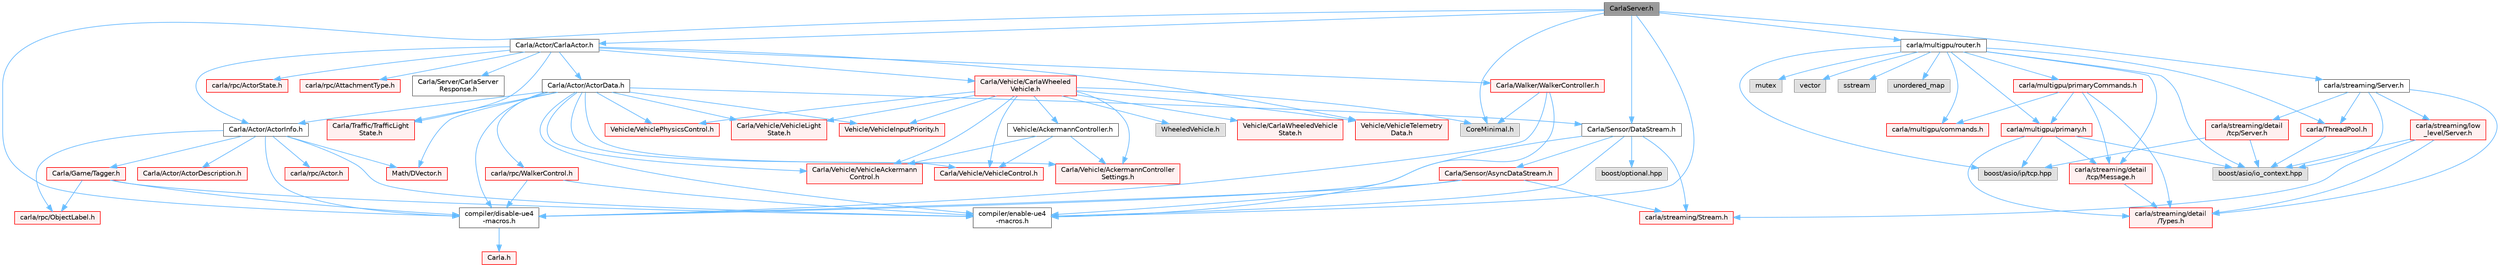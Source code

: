 digraph "CarlaServer.h"
{
 // INTERACTIVE_SVG=YES
 // LATEX_PDF_SIZE
  bgcolor="transparent";
  edge [fontname=Helvetica,fontsize=10,labelfontname=Helvetica,labelfontsize=10];
  node [fontname=Helvetica,fontsize=10,shape=box,height=0.2,width=0.4];
  Node1 [id="Node000001",label="CarlaServer.h",height=0.2,width=0.4,color="gray40", fillcolor="grey60", style="filled", fontcolor="black",tooltip=" "];
  Node1 -> Node2 [id="edge1_Node000001_Node000002",color="steelblue1",style="solid",tooltip=" "];
  Node2 [id="Node000002",label="Carla/Actor/CarlaActor.h",height=0.2,width=0.4,color="grey40", fillcolor="white", style="filled",URL="$de/d36/CarlaActor_8h.html",tooltip=" "];
  Node2 -> Node3 [id="edge2_Node000002_Node000003",color="steelblue1",style="solid",tooltip=" "];
  Node3 [id="Node000003",label="Carla/Actor/ActorInfo.h",height=0.2,width=0.4,color="grey40", fillcolor="white", style="filled",URL="$d0/d4e/ActorInfo_8h.html",tooltip=" "];
  Node3 -> Node4 [id="edge3_Node000003_Node000004",color="steelblue1",style="solid",tooltip=" "];
  Node4 [id="Node000004",label="Carla/Actor/ActorDescription.h",height=0.2,width=0.4,color="red", fillcolor="#FFF0F0", style="filled",URL="$d4/de6/Unreal_2CarlaUE4_2Plugins_2Carla_2Source_2Carla_2Actor_2ActorDescription_8h.html",tooltip=" "];
  Node3 -> Node16 [id="edge4_Node000003_Node000016",color="steelblue1",style="solid",tooltip=" "];
  Node16 [id="Node000016",label="Carla/Game/Tagger.h",height=0.2,width=0.4,color="red", fillcolor="#FFF0F0", style="filled",URL="$d7/d06/Tagger_8h.html",tooltip=" "];
  Node16 -> Node6 [id="edge5_Node000016_Node000006",color="steelblue1",style="solid",tooltip=" "];
  Node6 [id="Node000006",label="compiler/disable-ue4\l-macros.h",height=0.2,width=0.4,color="grey40", fillcolor="white", style="filled",URL="$d2/d02/disable-ue4-macros_8h.html",tooltip=" "];
  Node6 -> Node7 [id="edge6_Node000006_Node000007",color="steelblue1",style="solid",tooltip=" "];
  Node7 [id="Node000007",label="Carla.h",height=0.2,width=0.4,color="red", fillcolor="#FFF0F0", style="filled",URL="$d7/d7d/Carla_8h.html",tooltip=" "];
  Node16 -> Node19 [id="edge7_Node000016_Node000019",color="steelblue1",style="solid",tooltip=" "];
  Node19 [id="Node000019",label="carla/rpc/ObjectLabel.h",height=0.2,width=0.4,color="red", fillcolor="#FFF0F0", style="filled",URL="$d0/dea/ObjectLabel_8h.html",tooltip=" "];
  Node16 -> Node13 [id="edge8_Node000016_Node000013",color="steelblue1",style="solid",tooltip=" "];
  Node13 [id="Node000013",label="compiler/enable-ue4\l-macros.h",height=0.2,width=0.4,color="grey40", fillcolor="white", style="filled",URL="$d9/da2/enable-ue4-macros_8h.html",tooltip=" "];
  Node3 -> Node35 [id="edge9_Node000003_Node000035",color="steelblue1",style="solid",tooltip=" "];
  Node35 [id="Node000035",label="Math/DVector.h",height=0.2,width=0.4,color="red", fillcolor="#FFF0F0", style="filled",URL="$d5/d94/DVector_8h.html",tooltip=" "];
  Node3 -> Node6 [id="edge10_Node000003_Node000006",color="steelblue1",style="solid",tooltip=" "];
  Node3 -> Node37 [id="edge11_Node000003_Node000037",color="steelblue1",style="solid",tooltip=" "];
  Node37 [id="Node000037",label="carla/rpc/Actor.h",height=0.2,width=0.4,color="red", fillcolor="#FFF0F0", style="filled",URL="$d8/d73/rpc_2Actor_8h.html",tooltip=" "];
  Node3 -> Node19 [id="edge12_Node000003_Node000019",color="steelblue1",style="solid",tooltip=" "];
  Node3 -> Node13 [id="edge13_Node000003_Node000013",color="steelblue1",style="solid",tooltip=" "];
  Node2 -> Node60 [id="edge14_Node000002_Node000060",color="steelblue1",style="solid",tooltip=" "];
  Node60 [id="Node000060",label="Carla/Actor/ActorData.h",height=0.2,width=0.4,color="grey40", fillcolor="white", style="filled",URL="$de/d7d/ActorData_8h.html",tooltip=" "];
  Node60 -> Node3 [id="edge15_Node000060_Node000003",color="steelblue1",style="solid",tooltip=" "];
  Node60 -> Node35 [id="edge16_Node000060_Node000035",color="steelblue1",style="solid",tooltip=" "];
  Node60 -> Node61 [id="edge17_Node000060_Node000061",color="steelblue1",style="solid",tooltip=" "];
  Node61 [id="Node000061",label="Carla/Vehicle/AckermannController\lSettings.h",height=0.2,width=0.4,color="red", fillcolor="#FFF0F0", style="filled",URL="$df/d92/Unreal_2CarlaUE4_2Plugins_2Carla_2Source_2Carla_2Vehicle_2AckermannControllerSettings_8h.html",tooltip=" "];
  Node60 -> Node63 [id="edge18_Node000060_Node000063",color="steelblue1",style="solid",tooltip=" "];
  Node63 [id="Node000063",label="Carla/Vehicle/VehicleAckermann\lControl.h",height=0.2,width=0.4,color="red", fillcolor="#FFF0F0", style="filled",URL="$d7/d1a/Unreal_2CarlaUE4_2Plugins_2Carla_2Source_2Carla_2Vehicle_2VehicleAckermannControl_8h.html",tooltip=" "];
  Node60 -> Node65 [id="edge19_Node000060_Node000065",color="steelblue1",style="solid",tooltip=" "];
  Node65 [id="Node000065",label="Carla/Vehicle/VehicleControl.h",height=0.2,width=0.4,color="red", fillcolor="#FFF0F0", style="filled",URL="$d4/dbd/Unreal_2CarlaUE4_2Plugins_2Carla_2Source_2Carla_2Vehicle_2VehicleControl_8h.html",tooltip=" "];
  Node60 -> Node67 [id="edge20_Node000060_Node000067",color="steelblue1",style="solid",tooltip=" "];
  Node67 [id="Node000067",label="Carla/Vehicle/VehicleLight\lState.h",height=0.2,width=0.4,color="red", fillcolor="#FFF0F0", style="filled",URL="$d6/d6c/Unreal_2CarlaUE4_2Plugins_2Carla_2Source_2Carla_2Vehicle_2VehicleLightState_8h.html",tooltip=" "];
  Node60 -> Node69 [id="edge21_Node000060_Node000069",color="steelblue1",style="solid",tooltip=" "];
  Node69 [id="Node000069",label="Vehicle/VehicleInputPriority.h",height=0.2,width=0.4,color="red", fillcolor="#FFF0F0", style="filled",URL="$db/d8b/VehicleInputPriority_8h.html",tooltip=" "];
  Node60 -> Node71 [id="edge22_Node000060_Node000071",color="steelblue1",style="solid",tooltip=" "];
  Node71 [id="Node000071",label="Vehicle/VehiclePhysicsControl.h",height=0.2,width=0.4,color="red", fillcolor="#FFF0F0", style="filled",URL="$d3/d90/Unreal_2CarlaUE4_2Plugins_2Carla_2Source_2Carla_2Vehicle_2VehiclePhysicsControl_8h.html",tooltip=" "];
  Node60 -> Node75 [id="edge23_Node000060_Node000075",color="steelblue1",style="solid",tooltip=" "];
  Node75 [id="Node000075",label="Carla/Sensor/DataStream.h",height=0.2,width=0.4,color="grey40", fillcolor="white", style="filled",URL="$da/dd9/DataStream_8h.html",tooltip=" "];
  Node75 -> Node76 [id="edge24_Node000075_Node000076",color="steelblue1",style="solid",tooltip=" "];
  Node76 [id="Node000076",label="Carla/Sensor/AsyncDataStream.h",height=0.2,width=0.4,color="red", fillcolor="#FFF0F0", style="filled",URL="$d9/d4d/AsyncDataStream_8h.html",tooltip=" "];
  Node76 -> Node6 [id="edge25_Node000076_Node000006",color="steelblue1",style="solid",tooltip=" "];
  Node76 -> Node132 [id="edge26_Node000076_Node000132",color="steelblue1",style="solid",tooltip=" "];
  Node132 [id="Node000132",label="carla/streaming/Stream.h",height=0.2,width=0.4,color="red", fillcolor="#FFF0F0", style="filled",URL="$de/dd1/Stream_8h.html",tooltip=" "];
  Node76 -> Node13 [id="edge27_Node000076_Node000013",color="steelblue1",style="solid",tooltip=" "];
  Node75 -> Node6 [id="edge28_Node000075_Node000006",color="steelblue1",style="solid",tooltip=" "];
  Node75 -> Node132 [id="edge29_Node000075_Node000132",color="steelblue1",style="solid",tooltip=" "];
  Node75 -> Node159 [id="edge30_Node000075_Node000159",color="steelblue1",style="solid",tooltip=" "];
  Node159 [id="Node000159",label="boost/optional.hpp",height=0.2,width=0.4,color="grey60", fillcolor="#E0E0E0", style="filled",tooltip=" "];
  Node75 -> Node13 [id="edge31_Node000075_Node000013",color="steelblue1",style="solid",tooltip=" "];
  Node60 -> Node160 [id="edge32_Node000060_Node000160",color="steelblue1",style="solid",tooltip=" "];
  Node160 [id="Node000160",label="Carla/Traffic/TrafficLight\lState.h",height=0.2,width=0.4,color="red", fillcolor="#FFF0F0", style="filled",URL="$df/d9b/Unreal_2CarlaUE4_2Plugins_2Carla_2Source_2Carla_2Traffic_2TrafficLightState_8h.html",tooltip=" "];
  Node60 -> Node6 [id="edge33_Node000060_Node000006",color="steelblue1",style="solid",tooltip=" "];
  Node60 -> Node106 [id="edge34_Node000060_Node000106",color="steelblue1",style="solid",tooltip=" "];
  Node106 [id="Node000106",label="carla/rpc/WalkerControl.h",height=0.2,width=0.4,color="red", fillcolor="#FFF0F0", style="filled",URL="$dd/db3/LibCarla_2source_2carla_2rpc_2WalkerControl_8h.html",tooltip=" "];
  Node106 -> Node13 [id="edge35_Node000106_Node000013",color="steelblue1",style="solid",tooltip=" "];
  Node106 -> Node6 [id="edge36_Node000106_Node000006",color="steelblue1",style="solid",tooltip=" "];
  Node60 -> Node13 [id="edge37_Node000060_Node000013",color="steelblue1",style="solid",tooltip=" "];
  Node2 -> Node162 [id="edge38_Node000002_Node000162",color="steelblue1",style="solid",tooltip=" "];
  Node162 [id="Node000162",label="Carla/Vehicle/CarlaWheeled\lVehicle.h",height=0.2,width=0.4,color="red", fillcolor="#FFF0F0", style="filled",URL="$d3/d00/CarlaWheeledVehicle_8h.html",tooltip=" "];
  Node162 -> Node163 [id="edge39_Node000162_Node000163",color="steelblue1",style="solid",tooltip=" "];
  Node163 [id="Node000163",label="WheeledVehicle.h",height=0.2,width=0.4,color="grey60", fillcolor="#E0E0E0", style="filled",tooltip=" "];
  Node162 -> Node164 [id="edge40_Node000162_Node000164",color="steelblue1",style="solid",tooltip=" "];
  Node164 [id="Node000164",label="Vehicle/AckermannController.h",height=0.2,width=0.4,color="grey40", fillcolor="white", style="filled",URL="$d0/d4d/AckermannController_8h.html",tooltip=" "];
  Node164 -> Node61 [id="edge41_Node000164_Node000061",color="steelblue1",style="solid",tooltip=" "];
  Node164 -> Node63 [id="edge42_Node000164_Node000063",color="steelblue1",style="solid",tooltip=" "];
  Node164 -> Node65 [id="edge43_Node000164_Node000065",color="steelblue1",style="solid",tooltip=" "];
  Node162 -> Node61 [id="edge44_Node000162_Node000061",color="steelblue1",style="solid",tooltip=" "];
  Node162 -> Node165 [id="edge45_Node000162_Node000165",color="steelblue1",style="solid",tooltip=" "];
  Node165 [id="Node000165",label="Vehicle/CarlaWheeledVehicle\lState.h",height=0.2,width=0.4,color="red", fillcolor="#FFF0F0", style="filled",URL="$d7/dab/CarlaWheeledVehicleState_8h.html",tooltip=" "];
  Node162 -> Node63 [id="edge46_Node000162_Node000063",color="steelblue1",style="solid",tooltip=" "];
  Node162 -> Node65 [id="edge47_Node000162_Node000065",color="steelblue1",style="solid",tooltip=" "];
  Node162 -> Node67 [id="edge48_Node000162_Node000067",color="steelblue1",style="solid",tooltip=" "];
  Node162 -> Node69 [id="edge49_Node000162_Node000069",color="steelblue1",style="solid",tooltip=" "];
  Node162 -> Node71 [id="edge50_Node000162_Node000071",color="steelblue1",style="solid",tooltip=" "];
  Node162 -> Node167 [id="edge51_Node000162_Node000167",color="steelblue1",style="solid",tooltip=" "];
  Node167 [id="Node000167",label="Vehicle/VehicleTelemetry\lData.h",height=0.2,width=0.4,color="red", fillcolor="#FFF0F0", style="filled",URL="$de/dcb/Unreal_2CarlaUE4_2Plugins_2Carla_2Source_2Carla_2Vehicle_2VehicleTelemetryData_8h.html",tooltip=" "];
  Node162 -> Node171 [id="edge52_Node000162_Node000171",color="steelblue1",style="solid",tooltip=" "];
  Node171 [id="Node000171",label="CoreMinimal.h",height=0.2,width=0.4,color="grey60", fillcolor="#E0E0E0", style="filled",tooltip=" "];
  Node2 -> Node167 [id="edge53_Node000002_Node000167",color="steelblue1",style="solid",tooltip=" "];
  Node2 -> Node185 [id="edge54_Node000002_Node000185",color="steelblue1",style="solid",tooltip=" "];
  Node185 [id="Node000185",label="Carla/Walker/WalkerController.h",height=0.2,width=0.4,color="red", fillcolor="#FFF0F0", style="filled",URL="$da/d52/WalkerController_8h.html",tooltip=" "];
  Node185 -> Node171 [id="edge55_Node000185_Node000171",color="steelblue1",style="solid",tooltip=" "];
  Node185 -> Node6 [id="edge56_Node000185_Node000006",color="steelblue1",style="solid",tooltip=" "];
  Node185 -> Node13 [id="edge57_Node000185_Node000013",color="steelblue1",style="solid",tooltip=" "];
  Node2 -> Node160 [id="edge58_Node000002_Node000160",color="steelblue1",style="solid",tooltip=" "];
  Node2 -> Node102 [id="edge59_Node000002_Node000102",color="steelblue1",style="solid",tooltip=" "];
  Node102 [id="Node000102",label="carla/rpc/ActorState.h",height=0.2,width=0.4,color="red", fillcolor="#FFF0F0", style="filled",URL="$d5/d30/rpc_2ActorState_8h.html",tooltip=" "];
  Node2 -> Node194 [id="edge60_Node000002_Node000194",color="steelblue1",style="solid",tooltip=" "];
  Node194 [id="Node000194",label="carla/rpc/AttachmentType.h",height=0.2,width=0.4,color="red", fillcolor="#FFF0F0", style="filled",URL="$d9/df7/AttachmentType_8h.html",tooltip=" "];
  Node2 -> Node195 [id="edge61_Node000002_Node000195",color="steelblue1",style="solid",tooltip=" "];
  Node195 [id="Node000195",label="Carla/Server/CarlaServer\lResponse.h",height=0.2,width=0.4,color="grey40", fillcolor="white", style="filled",URL="$dd/d3e/CarlaServerResponse_8h.html",tooltip=" "];
  Node1 -> Node75 [id="edge62_Node000001_Node000075",color="steelblue1",style="solid",tooltip=" "];
  Node1 -> Node171 [id="edge63_Node000001_Node000171",color="steelblue1",style="solid",tooltip=" "];
  Node1 -> Node6 [id="edge64_Node000001_Node000006",color="steelblue1",style="solid",tooltip=" "];
  Node1 -> Node196 [id="edge65_Node000001_Node000196",color="steelblue1",style="solid",tooltip=" "];
  Node196 [id="Node000196",label="carla/multigpu/router.h",height=0.2,width=0.4,color="grey40", fillcolor="white", style="filled",URL="$da/db7/router_8h.html",tooltip=" "];
  Node196 -> Node144 [id="edge66_Node000196_Node000144",color="steelblue1",style="solid",tooltip=" "];
  Node144 [id="Node000144",label="carla/streaming/detail\l/tcp/Message.h",height=0.2,width=0.4,color="red", fillcolor="#FFF0F0", style="filled",URL="$d5/dca/Message_8h.html",tooltip=" "];
  Node144 -> Node93 [id="edge67_Node000144_Node000093",color="steelblue1",style="solid",tooltip=" "];
  Node93 [id="Node000093",label="carla/streaming/detail\l/Types.h",height=0.2,width=0.4,color="red", fillcolor="#FFF0F0", style="filled",URL="$d7/df8/Types_8h.html",tooltip=" "];
  Node196 -> Node197 [id="edge68_Node000196_Node000197",color="steelblue1",style="solid",tooltip=" "];
  Node197 [id="Node000197",label="carla/ThreadPool.h",height=0.2,width=0.4,color="red", fillcolor="#FFF0F0", style="filled",URL="$d3/d43/ThreadPool_8h.html",tooltip=" "];
  Node197 -> Node148 [id="edge69_Node000197_Node000148",color="steelblue1",style="solid",tooltip=" "];
  Node148 [id="Node000148",label="boost/asio/io_context.hpp",height=0.2,width=0.4,color="grey60", fillcolor="#E0E0E0", style="filled",tooltip=" "];
  Node196 -> Node203 [id="edge70_Node000196_Node000203",color="steelblue1",style="solid",tooltip=" "];
  Node203 [id="Node000203",label="carla/multigpu/primary.h",height=0.2,width=0.4,color="red", fillcolor="#FFF0F0", style="filled",URL="$d8/d15/primary_8h.html",tooltip=" "];
  Node203 -> Node93 [id="edge71_Node000203_Node000093",color="steelblue1",style="solid",tooltip=" "];
  Node203 -> Node144 [id="edge72_Node000203_Node000144",color="steelblue1",style="solid",tooltip=" "];
  Node203 -> Node148 [id="edge73_Node000203_Node000148",color="steelblue1",style="solid",tooltip=" "];
  Node203 -> Node149 [id="edge74_Node000203_Node000149",color="steelblue1",style="solid",tooltip=" "];
  Node149 [id="Node000149",label="boost/asio/ip/tcp.hpp",height=0.2,width=0.4,color="grey60", fillcolor="#E0E0E0", style="filled",tooltip=" "];
  Node196 -> Node205 [id="edge75_Node000196_Node000205",color="steelblue1",style="solid",tooltip=" "];
  Node205 [id="Node000205",label="carla/multigpu/primaryCommands.h",height=0.2,width=0.4,color="red", fillcolor="#FFF0F0", style="filled",URL="$dd/dbf/primaryCommands_8h.html",tooltip=" "];
  Node205 -> Node206 [id="edge76_Node000205_Node000206",color="steelblue1",style="solid",tooltip=" "];
  Node206 [id="Node000206",label="carla/multigpu/commands.h",height=0.2,width=0.4,color="red", fillcolor="#FFF0F0", style="filled",URL="$d5/d90/commands_8h.html",tooltip=" "];
  Node205 -> Node203 [id="edge77_Node000205_Node000203",color="steelblue1",style="solid",tooltip=" "];
  Node205 -> Node144 [id="edge78_Node000205_Node000144",color="steelblue1",style="solid",tooltip=" "];
  Node205 -> Node93 [id="edge79_Node000205_Node000093",color="steelblue1",style="solid",tooltip=" "];
  Node196 -> Node206 [id="edge80_Node000196_Node000206",color="steelblue1",style="solid",tooltip=" "];
  Node196 -> Node148 [id="edge81_Node000196_Node000148",color="steelblue1",style="solid",tooltip=" "];
  Node196 -> Node149 [id="edge82_Node000196_Node000149",color="steelblue1",style="solid",tooltip=" "];
  Node196 -> Node156 [id="edge83_Node000196_Node000156",color="steelblue1",style="solid",tooltip=" "];
  Node156 [id="Node000156",label="mutex",height=0.2,width=0.4,color="grey60", fillcolor="#E0E0E0", style="filled",tooltip=" "];
  Node196 -> Node56 [id="edge84_Node000196_Node000056",color="steelblue1",style="solid",tooltip=" "];
  Node56 [id="Node000056",label="vector",height=0.2,width=0.4,color="grey60", fillcolor="#E0E0E0", style="filled",tooltip=" "];
  Node196 -> Node207 [id="edge85_Node000196_Node000207",color="steelblue1",style="solid",tooltip=" "];
  Node207 [id="Node000207",label="sstream",height=0.2,width=0.4,color="grey60", fillcolor="#E0E0E0", style="filled",tooltip=" "];
  Node196 -> Node95 [id="edge86_Node000196_Node000095",color="steelblue1",style="solid",tooltip=" "];
  Node95 [id="Node000095",label="unordered_map",height=0.2,width=0.4,color="grey60", fillcolor="#E0E0E0", style="filled",tooltip=" "];
  Node1 -> Node208 [id="edge87_Node000001_Node000208",color="steelblue1",style="solid",tooltip=" "];
  Node208 [id="Node000208",label="carla/streaming/Server.h",height=0.2,width=0.4,color="grey40", fillcolor="white", style="filled",URL="$d8/df6/streaming_2Server_8h.html",tooltip=" "];
  Node208 -> Node197 [id="edge88_Node000208_Node000197",color="steelblue1",style="solid",tooltip=" "];
  Node208 -> Node209 [id="edge89_Node000208_Node000209",color="steelblue1",style="solid",tooltip=" "];
  Node209 [id="Node000209",label="carla/streaming/detail\l/tcp/Server.h",height=0.2,width=0.4,color="red", fillcolor="#FFF0F0", style="filled",URL="$d4/d57/streaming_2detail_2tcp_2Server_8h.html",tooltip=" "];
  Node209 -> Node148 [id="edge90_Node000209_Node000148",color="steelblue1",style="solid",tooltip=" "];
  Node209 -> Node149 [id="edge91_Node000209_Node000149",color="steelblue1",style="solid",tooltip=" "];
  Node208 -> Node93 [id="edge92_Node000208_Node000093",color="steelblue1",style="solid",tooltip=" "];
  Node208 -> Node210 [id="edge93_Node000208_Node000210",color="steelblue1",style="solid",tooltip=" "];
  Node210 [id="Node000210",label="carla/streaming/low\l_level/Server.h",height=0.2,width=0.4,color="red", fillcolor="#FFF0F0", style="filled",URL="$de/d03/streaming_2low__level_2Server_8h.html",tooltip=" "];
  Node210 -> Node93 [id="edge94_Node000210_Node000093",color="steelblue1",style="solid",tooltip=" "];
  Node210 -> Node132 [id="edge95_Node000210_Node000132",color="steelblue1",style="solid",tooltip=" "];
  Node210 -> Node148 [id="edge96_Node000210_Node000148",color="steelblue1",style="solid",tooltip=" "];
  Node208 -> Node148 [id="edge97_Node000208_Node000148",color="steelblue1",style="solid",tooltip=" "];
  Node1 -> Node13 [id="edge98_Node000001_Node000013",color="steelblue1",style="solid",tooltip=" "];
}
